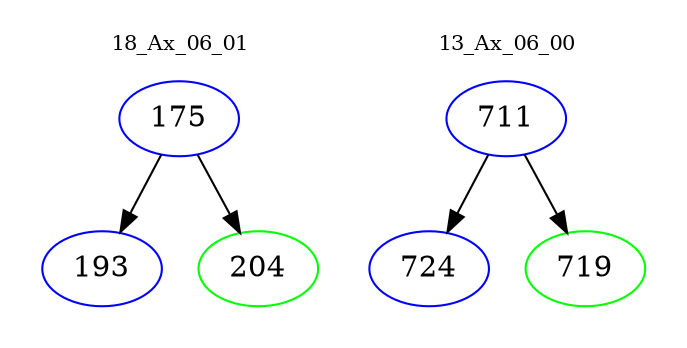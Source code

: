 digraph{
subgraph cluster_0 {
color = white
label = "18_Ax_06_01";
fontsize=10;
T0_175 [label="175", color="blue"]
T0_175 -> T0_193 [color="black"]
T0_193 [label="193", color="blue"]
T0_175 -> T0_204 [color="black"]
T0_204 [label="204", color="green"]
}
subgraph cluster_1 {
color = white
label = "13_Ax_06_00";
fontsize=10;
T1_711 [label="711", color="blue"]
T1_711 -> T1_724 [color="black"]
T1_724 [label="724", color="blue"]
T1_711 -> T1_719 [color="black"]
T1_719 [label="719", color="green"]
}
}
